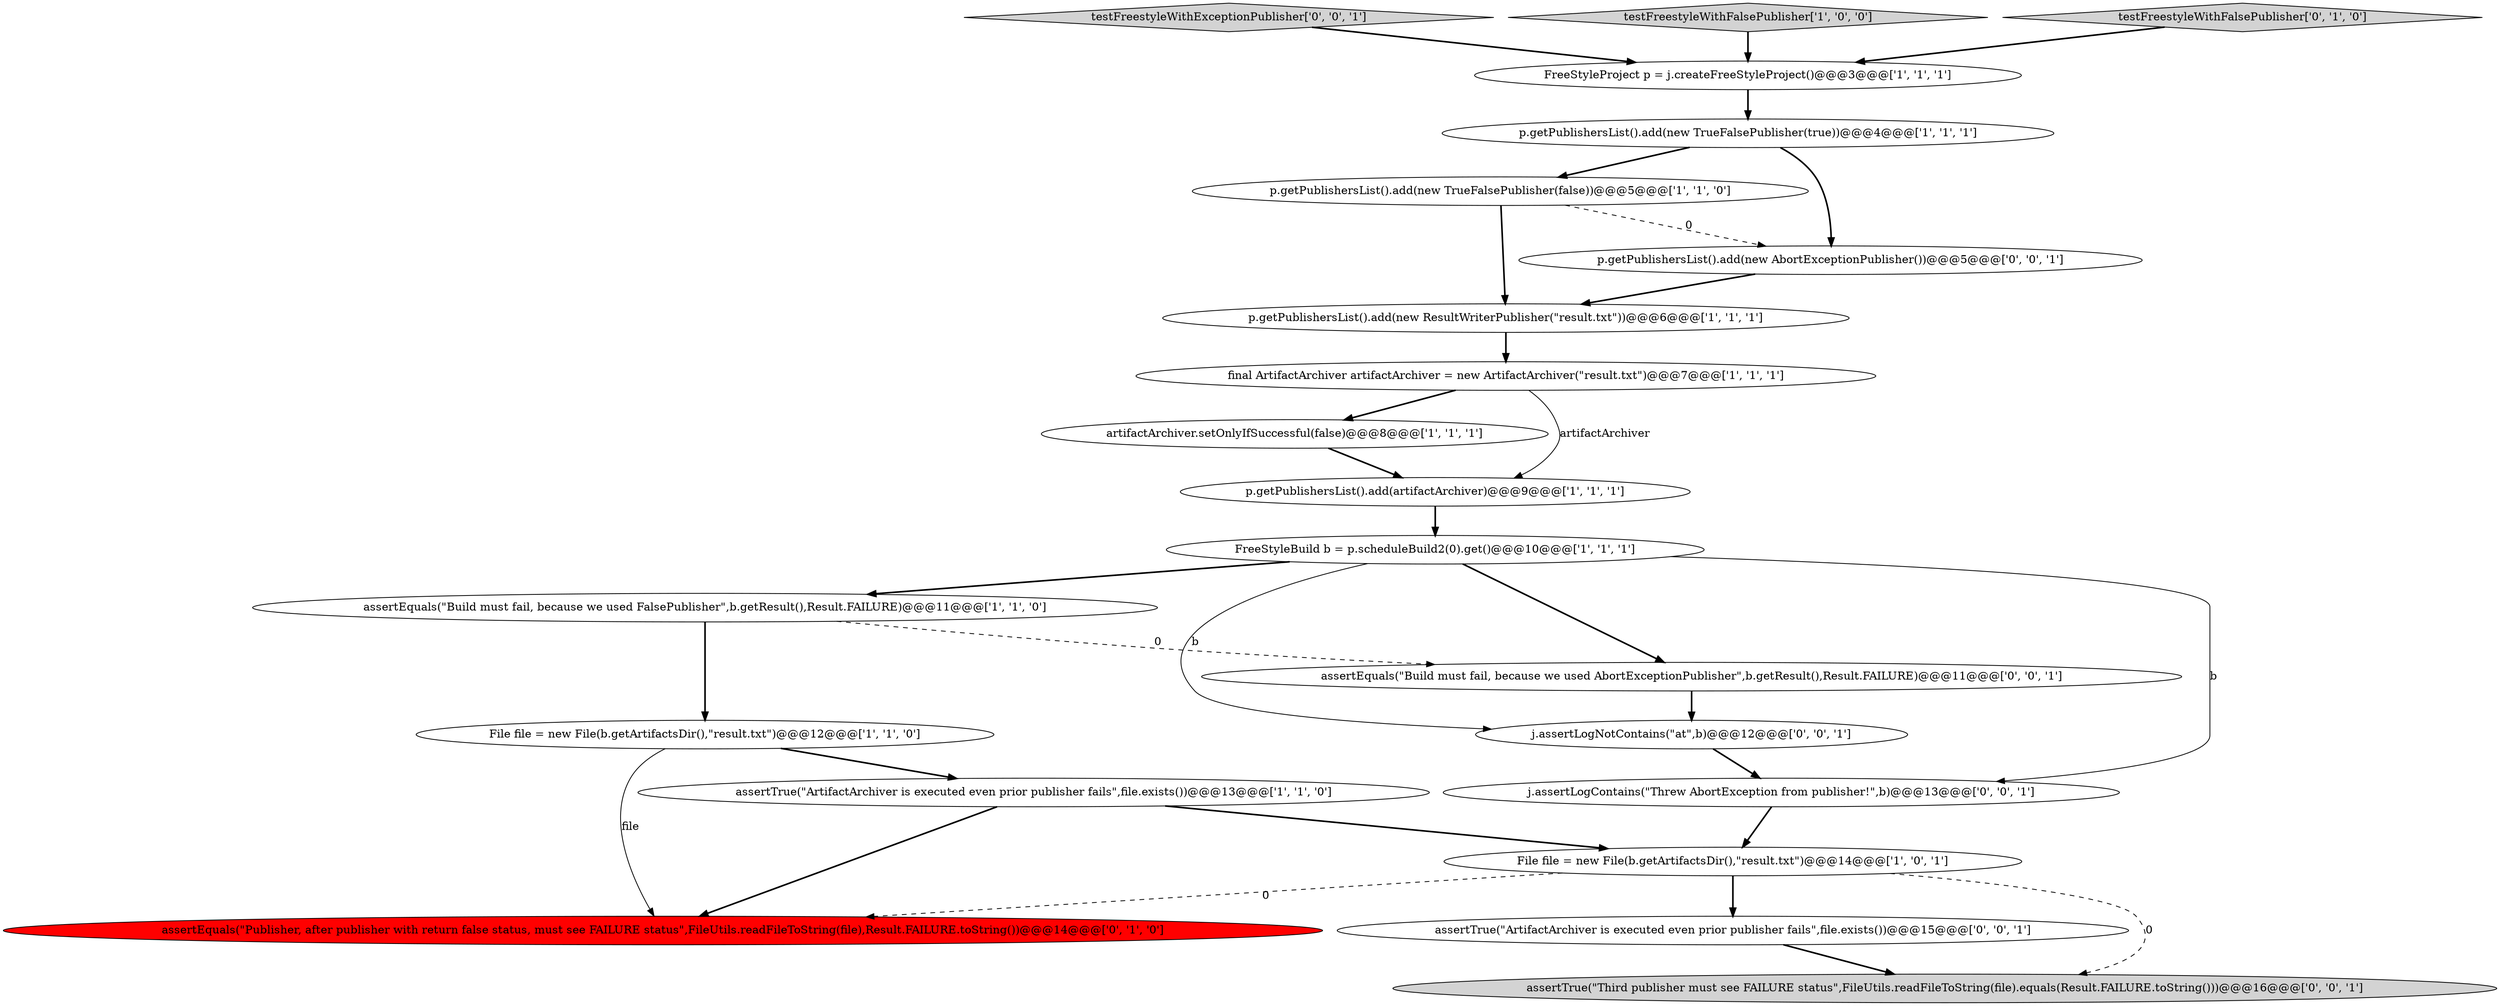 digraph {
21 [style = filled, label = "j.assertLogContains(\"Threw AbortException from publisher!\",b)@@@13@@@['0', '0', '1']", fillcolor = white, shape = ellipse image = "AAA0AAABBB3BBB"];
4 [style = filled, label = "FreeStyleProject p = j.createFreeStyleProject()@@@3@@@['1', '1', '1']", fillcolor = white, shape = ellipse image = "AAA0AAABBB1BBB"];
8 [style = filled, label = "p.getPublishersList().add(new TrueFalsePublisher(true))@@@4@@@['1', '1', '1']", fillcolor = white, shape = ellipse image = "AAA0AAABBB1BBB"];
14 [style = filled, label = "assertEquals(\"Publisher, after publisher with return false status, must see FAILURE status\",FileUtils.readFileToString(file),Result.FAILURE.toString())@@@14@@@['0', '1', '0']", fillcolor = red, shape = ellipse image = "AAA1AAABBB2BBB"];
6 [style = filled, label = "assertTrue(\"ArtifactArchiver is executed even prior publisher fails\",file.exists())@@@13@@@['1', '1', '0']", fillcolor = white, shape = ellipse image = "AAA0AAABBB1BBB"];
11 [style = filled, label = "File file = new File(b.getArtifactsDir(),\"result.txt\")@@@14@@@['1', '0', '1']", fillcolor = white, shape = ellipse image = "AAA0AAABBB1BBB"];
0 [style = filled, label = "FreeStyleBuild b = p.scheduleBuild2(0).get()@@@10@@@['1', '1', '1']", fillcolor = white, shape = ellipse image = "AAA0AAABBB1BBB"];
19 [style = filled, label = "testFreestyleWithExceptionPublisher['0', '0', '1']", fillcolor = lightgray, shape = diamond image = "AAA0AAABBB3BBB"];
9 [style = filled, label = "artifactArchiver.setOnlyIfSuccessful(false)@@@8@@@['1', '1', '1']", fillcolor = white, shape = ellipse image = "AAA0AAABBB1BBB"];
3 [style = filled, label = "File file = new File(b.getArtifactsDir(),\"result.txt\")@@@12@@@['1', '1', '0']", fillcolor = white, shape = ellipse image = "AAA0AAABBB1BBB"];
10 [style = filled, label = "p.getPublishersList().add(new TrueFalsePublisher(false))@@@5@@@['1', '1', '0']", fillcolor = white, shape = ellipse image = "AAA0AAABBB1BBB"];
5 [style = filled, label = "p.getPublishersList().add(artifactArchiver)@@@9@@@['1', '1', '1']", fillcolor = white, shape = ellipse image = "AAA0AAABBB1BBB"];
17 [style = filled, label = "j.assertLogNotContains(\"at\",b)@@@12@@@['0', '0', '1']", fillcolor = white, shape = ellipse image = "AAA0AAABBB3BBB"];
2 [style = filled, label = "assertEquals(\"Build must fail, because we used FalsePublisher\",b.getResult(),Result.FAILURE)@@@11@@@['1', '1', '0']", fillcolor = white, shape = ellipse image = "AAA0AAABBB1BBB"];
7 [style = filled, label = "final ArtifactArchiver artifactArchiver = new ArtifactArchiver(\"result.txt\")@@@7@@@['1', '1', '1']", fillcolor = white, shape = ellipse image = "AAA0AAABBB1BBB"];
12 [style = filled, label = "testFreestyleWithFalsePublisher['1', '0', '0']", fillcolor = lightgray, shape = diamond image = "AAA0AAABBB1BBB"];
18 [style = filled, label = "assertEquals(\"Build must fail, because we used AbortExceptionPublisher\",b.getResult(),Result.FAILURE)@@@11@@@['0', '0', '1']", fillcolor = white, shape = ellipse image = "AAA0AAABBB3BBB"];
13 [style = filled, label = "testFreestyleWithFalsePublisher['0', '1', '0']", fillcolor = lightgray, shape = diamond image = "AAA0AAABBB2BBB"];
1 [style = filled, label = "p.getPublishersList().add(new ResultWriterPublisher(\"result.txt\"))@@@6@@@['1', '1', '1']", fillcolor = white, shape = ellipse image = "AAA0AAABBB1BBB"];
16 [style = filled, label = "assertTrue(\"ArtifactArchiver is executed even prior publisher fails\",file.exists())@@@15@@@['0', '0', '1']", fillcolor = white, shape = ellipse image = "AAA0AAABBB3BBB"];
20 [style = filled, label = "assertTrue(\"Third publisher must see FAILURE status\",FileUtils.readFileToString(file).equals(Result.FAILURE.toString()))@@@16@@@['0', '0', '1']", fillcolor = lightgray, shape = ellipse image = "AAA0AAABBB3BBB"];
15 [style = filled, label = "p.getPublishersList().add(new AbortExceptionPublisher())@@@5@@@['0', '0', '1']", fillcolor = white, shape = ellipse image = "AAA0AAABBB3BBB"];
10->15 [style = dashed, label="0"];
11->16 [style = bold, label=""];
3->14 [style = solid, label="file"];
8->10 [style = bold, label=""];
11->20 [style = dashed, label="0"];
8->15 [style = bold, label=""];
2->3 [style = bold, label=""];
0->2 [style = bold, label=""];
18->17 [style = bold, label=""];
3->6 [style = bold, label=""];
0->17 [style = solid, label="b"];
1->7 [style = bold, label=""];
6->14 [style = bold, label=""];
7->9 [style = bold, label=""];
0->21 [style = solid, label="b"];
5->0 [style = bold, label=""];
12->4 [style = bold, label=""];
21->11 [style = bold, label=""];
11->14 [style = dashed, label="0"];
6->11 [style = bold, label=""];
2->18 [style = dashed, label="0"];
9->5 [style = bold, label=""];
4->8 [style = bold, label=""];
0->18 [style = bold, label=""];
19->4 [style = bold, label=""];
7->5 [style = solid, label="artifactArchiver"];
10->1 [style = bold, label=""];
16->20 [style = bold, label=""];
17->21 [style = bold, label=""];
13->4 [style = bold, label=""];
15->1 [style = bold, label=""];
}
